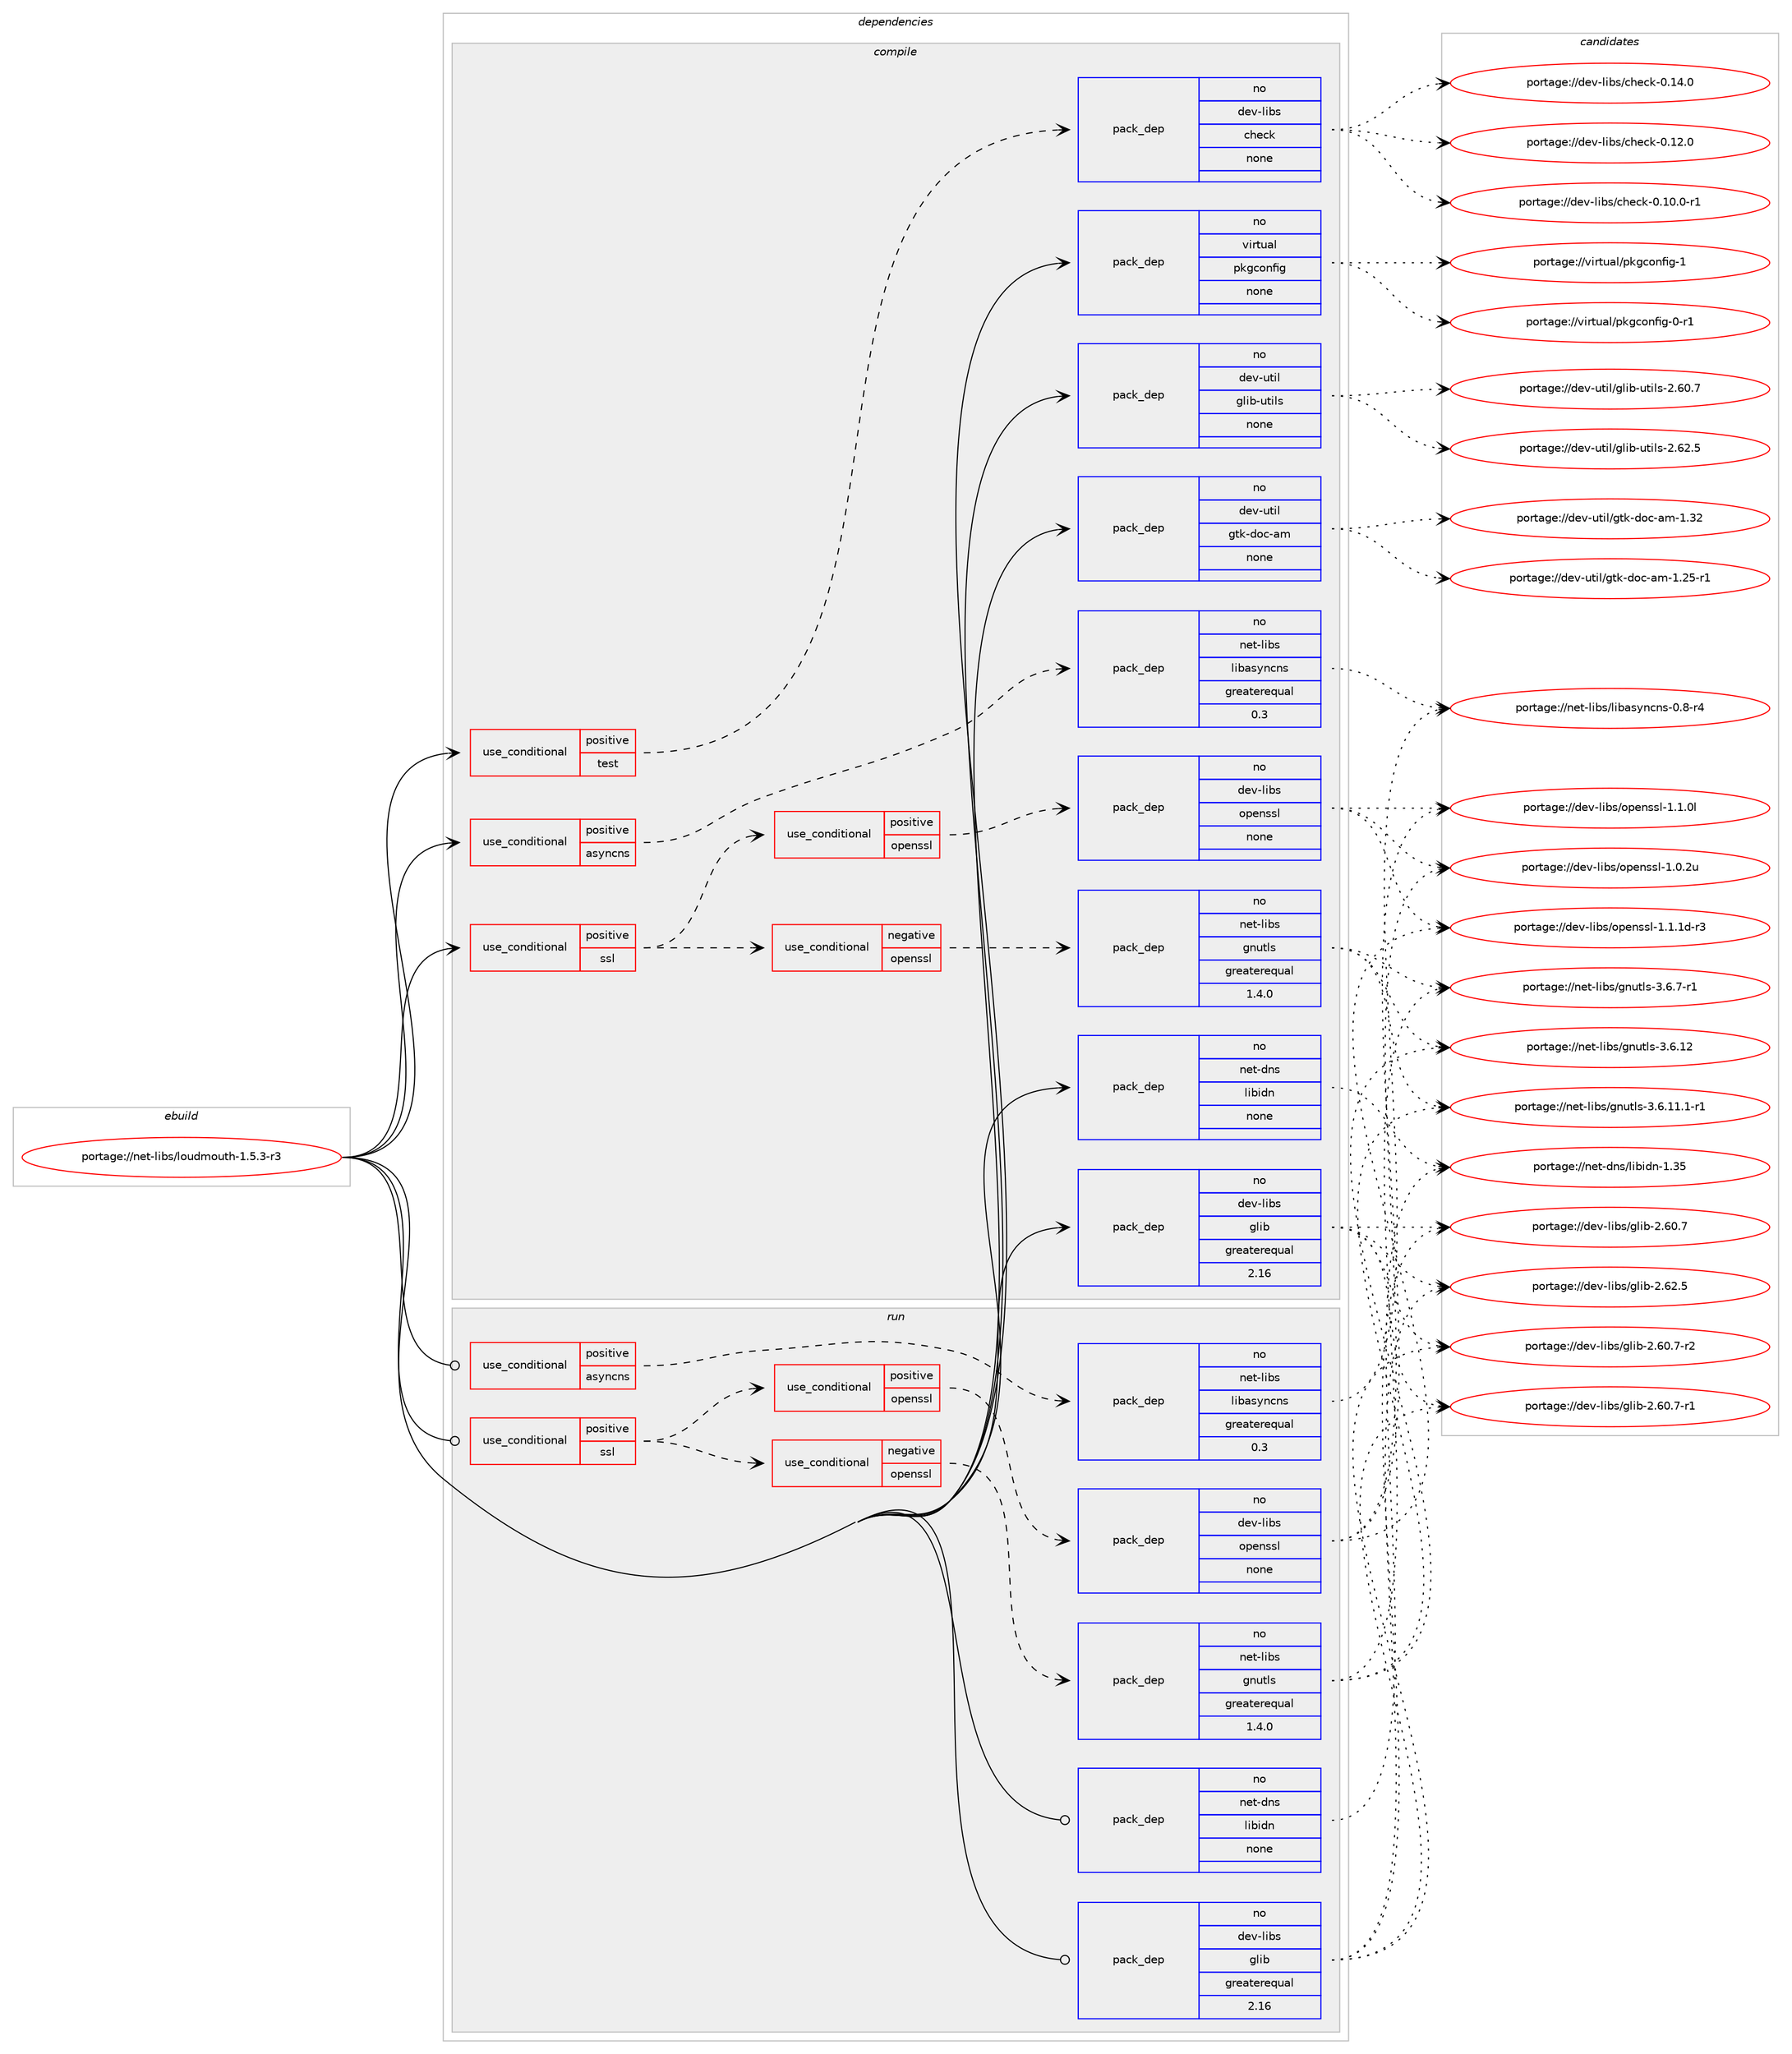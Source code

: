 digraph prolog {

# *************
# Graph options
# *************

newrank=true;
concentrate=true;
compound=true;
graph [rankdir=LR,fontname=Helvetica,fontsize=10,ranksep=1.5];#, ranksep=2.5, nodesep=0.2];
edge  [arrowhead=vee];
node  [fontname=Helvetica,fontsize=10];

# **********
# The ebuild
# **********

subgraph cluster_leftcol {
color=gray;
rank=same;
label=<<i>ebuild</i>>;
id [label="portage://net-libs/loudmouth-1.5.3-r3", color=red, width=4, href="../net-libs/loudmouth-1.5.3-r3.svg"];
}

# ****************
# The dependencies
# ****************

subgraph cluster_midcol {
color=gray;
label=<<i>dependencies</i>>;
subgraph cluster_compile {
fillcolor="#eeeeee";
style=filled;
label=<<i>compile</i>>;
subgraph cond16613 {
dependency79215 [label=<<TABLE BORDER="0" CELLBORDER="1" CELLSPACING="0" CELLPADDING="4"><TR><TD ROWSPAN="3" CELLPADDING="10">use_conditional</TD></TR><TR><TD>positive</TD></TR><TR><TD>asyncns</TD></TR></TABLE>>, shape=none, color=red];
subgraph pack61101 {
dependency79216 [label=<<TABLE BORDER="0" CELLBORDER="1" CELLSPACING="0" CELLPADDING="4" WIDTH="220"><TR><TD ROWSPAN="6" CELLPADDING="30">pack_dep</TD></TR><TR><TD WIDTH="110">no</TD></TR><TR><TD>net-libs</TD></TR><TR><TD>libasyncns</TD></TR><TR><TD>greaterequal</TD></TR><TR><TD>0.3</TD></TR></TABLE>>, shape=none, color=blue];
}
dependency79215:e -> dependency79216:w [weight=20,style="dashed",arrowhead="vee"];
}
id:e -> dependency79215:w [weight=20,style="solid",arrowhead="vee"];
subgraph cond16614 {
dependency79217 [label=<<TABLE BORDER="0" CELLBORDER="1" CELLSPACING="0" CELLPADDING="4"><TR><TD ROWSPAN="3" CELLPADDING="10">use_conditional</TD></TR><TR><TD>positive</TD></TR><TR><TD>ssl</TD></TR></TABLE>>, shape=none, color=red];
subgraph cond16615 {
dependency79218 [label=<<TABLE BORDER="0" CELLBORDER="1" CELLSPACING="0" CELLPADDING="4"><TR><TD ROWSPAN="3" CELLPADDING="10">use_conditional</TD></TR><TR><TD>negative</TD></TR><TR><TD>openssl</TD></TR></TABLE>>, shape=none, color=red];
subgraph pack61102 {
dependency79219 [label=<<TABLE BORDER="0" CELLBORDER="1" CELLSPACING="0" CELLPADDING="4" WIDTH="220"><TR><TD ROWSPAN="6" CELLPADDING="30">pack_dep</TD></TR><TR><TD WIDTH="110">no</TD></TR><TR><TD>net-libs</TD></TR><TR><TD>gnutls</TD></TR><TR><TD>greaterequal</TD></TR><TR><TD>1.4.0</TD></TR></TABLE>>, shape=none, color=blue];
}
dependency79218:e -> dependency79219:w [weight=20,style="dashed",arrowhead="vee"];
}
dependency79217:e -> dependency79218:w [weight=20,style="dashed",arrowhead="vee"];
subgraph cond16616 {
dependency79220 [label=<<TABLE BORDER="0" CELLBORDER="1" CELLSPACING="0" CELLPADDING="4"><TR><TD ROWSPAN="3" CELLPADDING="10">use_conditional</TD></TR><TR><TD>positive</TD></TR><TR><TD>openssl</TD></TR></TABLE>>, shape=none, color=red];
subgraph pack61103 {
dependency79221 [label=<<TABLE BORDER="0" CELLBORDER="1" CELLSPACING="0" CELLPADDING="4" WIDTH="220"><TR><TD ROWSPAN="6" CELLPADDING="30">pack_dep</TD></TR><TR><TD WIDTH="110">no</TD></TR><TR><TD>dev-libs</TD></TR><TR><TD>openssl</TD></TR><TR><TD>none</TD></TR><TR><TD></TD></TR></TABLE>>, shape=none, color=blue];
}
dependency79220:e -> dependency79221:w [weight=20,style="dashed",arrowhead="vee"];
}
dependency79217:e -> dependency79220:w [weight=20,style="dashed",arrowhead="vee"];
}
id:e -> dependency79217:w [weight=20,style="solid",arrowhead="vee"];
subgraph cond16617 {
dependency79222 [label=<<TABLE BORDER="0" CELLBORDER="1" CELLSPACING="0" CELLPADDING="4"><TR><TD ROWSPAN="3" CELLPADDING="10">use_conditional</TD></TR><TR><TD>positive</TD></TR><TR><TD>test</TD></TR></TABLE>>, shape=none, color=red];
subgraph pack61104 {
dependency79223 [label=<<TABLE BORDER="0" CELLBORDER="1" CELLSPACING="0" CELLPADDING="4" WIDTH="220"><TR><TD ROWSPAN="6" CELLPADDING="30">pack_dep</TD></TR><TR><TD WIDTH="110">no</TD></TR><TR><TD>dev-libs</TD></TR><TR><TD>check</TD></TR><TR><TD>none</TD></TR><TR><TD></TD></TR></TABLE>>, shape=none, color=blue];
}
dependency79222:e -> dependency79223:w [weight=20,style="dashed",arrowhead="vee"];
}
id:e -> dependency79222:w [weight=20,style="solid",arrowhead="vee"];
subgraph pack61105 {
dependency79224 [label=<<TABLE BORDER="0" CELLBORDER="1" CELLSPACING="0" CELLPADDING="4" WIDTH="220"><TR><TD ROWSPAN="6" CELLPADDING="30">pack_dep</TD></TR><TR><TD WIDTH="110">no</TD></TR><TR><TD>dev-libs</TD></TR><TR><TD>glib</TD></TR><TR><TD>greaterequal</TD></TR><TR><TD>2.16</TD></TR></TABLE>>, shape=none, color=blue];
}
id:e -> dependency79224:w [weight=20,style="solid",arrowhead="vee"];
subgraph pack61106 {
dependency79225 [label=<<TABLE BORDER="0" CELLBORDER="1" CELLSPACING="0" CELLPADDING="4" WIDTH="220"><TR><TD ROWSPAN="6" CELLPADDING="30">pack_dep</TD></TR><TR><TD WIDTH="110">no</TD></TR><TR><TD>dev-util</TD></TR><TR><TD>glib-utils</TD></TR><TR><TD>none</TD></TR><TR><TD></TD></TR></TABLE>>, shape=none, color=blue];
}
id:e -> dependency79225:w [weight=20,style="solid",arrowhead="vee"];
subgraph pack61107 {
dependency79226 [label=<<TABLE BORDER="0" CELLBORDER="1" CELLSPACING="0" CELLPADDING="4" WIDTH="220"><TR><TD ROWSPAN="6" CELLPADDING="30">pack_dep</TD></TR><TR><TD WIDTH="110">no</TD></TR><TR><TD>dev-util</TD></TR><TR><TD>gtk-doc-am</TD></TR><TR><TD>none</TD></TR><TR><TD></TD></TR></TABLE>>, shape=none, color=blue];
}
id:e -> dependency79226:w [weight=20,style="solid",arrowhead="vee"];
subgraph pack61108 {
dependency79227 [label=<<TABLE BORDER="0" CELLBORDER="1" CELLSPACING="0" CELLPADDING="4" WIDTH="220"><TR><TD ROWSPAN="6" CELLPADDING="30">pack_dep</TD></TR><TR><TD WIDTH="110">no</TD></TR><TR><TD>net-dns</TD></TR><TR><TD>libidn</TD></TR><TR><TD>none</TD></TR><TR><TD></TD></TR></TABLE>>, shape=none, color=blue];
}
id:e -> dependency79227:w [weight=20,style="solid",arrowhead="vee"];
subgraph pack61109 {
dependency79228 [label=<<TABLE BORDER="0" CELLBORDER="1" CELLSPACING="0" CELLPADDING="4" WIDTH="220"><TR><TD ROWSPAN="6" CELLPADDING="30">pack_dep</TD></TR><TR><TD WIDTH="110">no</TD></TR><TR><TD>virtual</TD></TR><TR><TD>pkgconfig</TD></TR><TR><TD>none</TD></TR><TR><TD></TD></TR></TABLE>>, shape=none, color=blue];
}
id:e -> dependency79228:w [weight=20,style="solid",arrowhead="vee"];
}
subgraph cluster_compileandrun {
fillcolor="#eeeeee";
style=filled;
label=<<i>compile and run</i>>;
}
subgraph cluster_run {
fillcolor="#eeeeee";
style=filled;
label=<<i>run</i>>;
subgraph cond16618 {
dependency79229 [label=<<TABLE BORDER="0" CELLBORDER="1" CELLSPACING="0" CELLPADDING="4"><TR><TD ROWSPAN="3" CELLPADDING="10">use_conditional</TD></TR><TR><TD>positive</TD></TR><TR><TD>asyncns</TD></TR></TABLE>>, shape=none, color=red];
subgraph pack61110 {
dependency79230 [label=<<TABLE BORDER="0" CELLBORDER="1" CELLSPACING="0" CELLPADDING="4" WIDTH="220"><TR><TD ROWSPAN="6" CELLPADDING="30">pack_dep</TD></TR><TR><TD WIDTH="110">no</TD></TR><TR><TD>net-libs</TD></TR><TR><TD>libasyncns</TD></TR><TR><TD>greaterequal</TD></TR><TR><TD>0.3</TD></TR></TABLE>>, shape=none, color=blue];
}
dependency79229:e -> dependency79230:w [weight=20,style="dashed",arrowhead="vee"];
}
id:e -> dependency79229:w [weight=20,style="solid",arrowhead="odot"];
subgraph cond16619 {
dependency79231 [label=<<TABLE BORDER="0" CELLBORDER="1" CELLSPACING="0" CELLPADDING="4"><TR><TD ROWSPAN="3" CELLPADDING="10">use_conditional</TD></TR><TR><TD>positive</TD></TR><TR><TD>ssl</TD></TR></TABLE>>, shape=none, color=red];
subgraph cond16620 {
dependency79232 [label=<<TABLE BORDER="0" CELLBORDER="1" CELLSPACING="0" CELLPADDING="4"><TR><TD ROWSPAN="3" CELLPADDING="10">use_conditional</TD></TR><TR><TD>negative</TD></TR><TR><TD>openssl</TD></TR></TABLE>>, shape=none, color=red];
subgraph pack61111 {
dependency79233 [label=<<TABLE BORDER="0" CELLBORDER="1" CELLSPACING="0" CELLPADDING="4" WIDTH="220"><TR><TD ROWSPAN="6" CELLPADDING="30">pack_dep</TD></TR><TR><TD WIDTH="110">no</TD></TR><TR><TD>net-libs</TD></TR><TR><TD>gnutls</TD></TR><TR><TD>greaterequal</TD></TR><TR><TD>1.4.0</TD></TR></TABLE>>, shape=none, color=blue];
}
dependency79232:e -> dependency79233:w [weight=20,style="dashed",arrowhead="vee"];
}
dependency79231:e -> dependency79232:w [weight=20,style="dashed",arrowhead="vee"];
subgraph cond16621 {
dependency79234 [label=<<TABLE BORDER="0" CELLBORDER="1" CELLSPACING="0" CELLPADDING="4"><TR><TD ROWSPAN="3" CELLPADDING="10">use_conditional</TD></TR><TR><TD>positive</TD></TR><TR><TD>openssl</TD></TR></TABLE>>, shape=none, color=red];
subgraph pack61112 {
dependency79235 [label=<<TABLE BORDER="0" CELLBORDER="1" CELLSPACING="0" CELLPADDING="4" WIDTH="220"><TR><TD ROWSPAN="6" CELLPADDING="30">pack_dep</TD></TR><TR><TD WIDTH="110">no</TD></TR><TR><TD>dev-libs</TD></TR><TR><TD>openssl</TD></TR><TR><TD>none</TD></TR><TR><TD></TD></TR></TABLE>>, shape=none, color=blue];
}
dependency79234:e -> dependency79235:w [weight=20,style="dashed",arrowhead="vee"];
}
dependency79231:e -> dependency79234:w [weight=20,style="dashed",arrowhead="vee"];
}
id:e -> dependency79231:w [weight=20,style="solid",arrowhead="odot"];
subgraph pack61113 {
dependency79236 [label=<<TABLE BORDER="0" CELLBORDER="1" CELLSPACING="0" CELLPADDING="4" WIDTH="220"><TR><TD ROWSPAN="6" CELLPADDING="30">pack_dep</TD></TR><TR><TD WIDTH="110">no</TD></TR><TR><TD>dev-libs</TD></TR><TR><TD>glib</TD></TR><TR><TD>greaterequal</TD></TR><TR><TD>2.16</TD></TR></TABLE>>, shape=none, color=blue];
}
id:e -> dependency79236:w [weight=20,style="solid",arrowhead="odot"];
subgraph pack61114 {
dependency79237 [label=<<TABLE BORDER="0" CELLBORDER="1" CELLSPACING="0" CELLPADDING="4" WIDTH="220"><TR><TD ROWSPAN="6" CELLPADDING="30">pack_dep</TD></TR><TR><TD WIDTH="110">no</TD></TR><TR><TD>net-dns</TD></TR><TR><TD>libidn</TD></TR><TR><TD>none</TD></TR><TR><TD></TD></TR></TABLE>>, shape=none, color=blue];
}
id:e -> dependency79237:w [weight=20,style="solid",arrowhead="odot"];
}
}

# **************
# The candidates
# **************

subgraph cluster_choices {
rank=same;
color=gray;
label=<<i>candidates</i>>;

subgraph choice61101 {
color=black;
nodesep=1;
choice110101116451081059811547108105989711512111099110115454846564511452 [label="portage://net-libs/libasyncns-0.8-r4", color=red, width=4,href="../net-libs/libasyncns-0.8-r4.svg"];
dependency79216:e -> choice110101116451081059811547108105989711512111099110115454846564511452:w [style=dotted,weight="100"];
}
subgraph choice61102 {
color=black;
nodesep=1;
choice1101011164510810598115471031101171161081154551465446554511449 [label="portage://net-libs/gnutls-3.6.7-r1", color=red, width=4,href="../net-libs/gnutls-3.6.7-r1.svg"];
choice11010111645108105981154710311011711610811545514654464950 [label="portage://net-libs/gnutls-3.6.12", color=red, width=4,href="../net-libs/gnutls-3.6.12.svg"];
choice1101011164510810598115471031101171161081154551465446494946494511449 [label="portage://net-libs/gnutls-3.6.11.1-r1", color=red, width=4,href="../net-libs/gnutls-3.6.11.1-r1.svg"];
dependency79219:e -> choice1101011164510810598115471031101171161081154551465446554511449:w [style=dotted,weight="100"];
dependency79219:e -> choice11010111645108105981154710311011711610811545514654464950:w [style=dotted,weight="100"];
dependency79219:e -> choice1101011164510810598115471031101171161081154551465446494946494511449:w [style=dotted,weight="100"];
}
subgraph choice61103 {
color=black;
nodesep=1;
choice1001011184510810598115471111121011101151151084549464946491004511451 [label="portage://dev-libs/openssl-1.1.1d-r3", color=red, width=4,href="../dev-libs/openssl-1.1.1d-r3.svg"];
choice100101118451081059811547111112101110115115108454946494648108 [label="portage://dev-libs/openssl-1.1.0l", color=red, width=4,href="../dev-libs/openssl-1.1.0l.svg"];
choice100101118451081059811547111112101110115115108454946484650117 [label="portage://dev-libs/openssl-1.0.2u", color=red, width=4,href="../dev-libs/openssl-1.0.2u.svg"];
dependency79221:e -> choice1001011184510810598115471111121011101151151084549464946491004511451:w [style=dotted,weight="100"];
dependency79221:e -> choice100101118451081059811547111112101110115115108454946494648108:w [style=dotted,weight="100"];
dependency79221:e -> choice100101118451081059811547111112101110115115108454946484650117:w [style=dotted,weight="100"];
}
subgraph choice61104 {
color=black;
nodesep=1;
choice100101118451081059811547991041019910745484649524648 [label="portage://dev-libs/check-0.14.0", color=red, width=4,href="../dev-libs/check-0.14.0.svg"];
choice100101118451081059811547991041019910745484649504648 [label="portage://dev-libs/check-0.12.0", color=red, width=4,href="../dev-libs/check-0.12.0.svg"];
choice1001011184510810598115479910410199107454846494846484511449 [label="portage://dev-libs/check-0.10.0-r1", color=red, width=4,href="../dev-libs/check-0.10.0-r1.svg"];
dependency79223:e -> choice100101118451081059811547991041019910745484649524648:w [style=dotted,weight="100"];
dependency79223:e -> choice100101118451081059811547991041019910745484649504648:w [style=dotted,weight="100"];
dependency79223:e -> choice1001011184510810598115479910410199107454846494846484511449:w [style=dotted,weight="100"];
}
subgraph choice61105 {
color=black;
nodesep=1;
choice1001011184510810598115471031081059845504654504653 [label="portage://dev-libs/glib-2.62.5", color=red, width=4,href="../dev-libs/glib-2.62.5.svg"];
choice10010111845108105981154710310810598455046544846554511450 [label="portage://dev-libs/glib-2.60.7-r2", color=red, width=4,href="../dev-libs/glib-2.60.7-r2.svg"];
choice10010111845108105981154710310810598455046544846554511449 [label="portage://dev-libs/glib-2.60.7-r1", color=red, width=4,href="../dev-libs/glib-2.60.7-r1.svg"];
choice1001011184510810598115471031081059845504654484655 [label="portage://dev-libs/glib-2.60.7", color=red, width=4,href="../dev-libs/glib-2.60.7.svg"];
dependency79224:e -> choice1001011184510810598115471031081059845504654504653:w [style=dotted,weight="100"];
dependency79224:e -> choice10010111845108105981154710310810598455046544846554511450:w [style=dotted,weight="100"];
dependency79224:e -> choice10010111845108105981154710310810598455046544846554511449:w [style=dotted,weight="100"];
dependency79224:e -> choice1001011184510810598115471031081059845504654484655:w [style=dotted,weight="100"];
}
subgraph choice61106 {
color=black;
nodesep=1;
choice1001011184511711610510847103108105984511711610510811545504654504653 [label="portage://dev-util/glib-utils-2.62.5", color=red, width=4,href="../dev-util/glib-utils-2.62.5.svg"];
choice1001011184511711610510847103108105984511711610510811545504654484655 [label="portage://dev-util/glib-utils-2.60.7", color=red, width=4,href="../dev-util/glib-utils-2.60.7.svg"];
dependency79225:e -> choice1001011184511711610510847103108105984511711610510811545504654504653:w [style=dotted,weight="100"];
dependency79225:e -> choice1001011184511711610510847103108105984511711610510811545504654484655:w [style=dotted,weight="100"];
}
subgraph choice61107 {
color=black;
nodesep=1;
choice1001011184511711610510847103116107451001119945971094549465150 [label="portage://dev-util/gtk-doc-am-1.32", color=red, width=4,href="../dev-util/gtk-doc-am-1.32.svg"];
choice10010111845117116105108471031161074510011199459710945494650534511449 [label="portage://dev-util/gtk-doc-am-1.25-r1", color=red, width=4,href="../dev-util/gtk-doc-am-1.25-r1.svg"];
dependency79226:e -> choice1001011184511711610510847103116107451001119945971094549465150:w [style=dotted,weight="100"];
dependency79226:e -> choice10010111845117116105108471031161074510011199459710945494650534511449:w [style=dotted,weight="100"];
}
subgraph choice61108 {
color=black;
nodesep=1;
choice1101011164510011011547108105981051001104549465153 [label="portage://net-dns/libidn-1.35", color=red, width=4,href="../net-dns/libidn-1.35.svg"];
dependency79227:e -> choice1101011164510011011547108105981051001104549465153:w [style=dotted,weight="100"];
}
subgraph choice61109 {
color=black;
nodesep=1;
choice1181051141161179710847112107103991111101021051034549 [label="portage://virtual/pkgconfig-1", color=red, width=4,href="../virtual/pkgconfig-1.svg"];
choice11810511411611797108471121071039911111010210510345484511449 [label="portage://virtual/pkgconfig-0-r1", color=red, width=4,href="../virtual/pkgconfig-0-r1.svg"];
dependency79228:e -> choice1181051141161179710847112107103991111101021051034549:w [style=dotted,weight="100"];
dependency79228:e -> choice11810511411611797108471121071039911111010210510345484511449:w [style=dotted,weight="100"];
}
subgraph choice61110 {
color=black;
nodesep=1;
choice110101116451081059811547108105989711512111099110115454846564511452 [label="portage://net-libs/libasyncns-0.8-r4", color=red, width=4,href="../net-libs/libasyncns-0.8-r4.svg"];
dependency79230:e -> choice110101116451081059811547108105989711512111099110115454846564511452:w [style=dotted,weight="100"];
}
subgraph choice61111 {
color=black;
nodesep=1;
choice1101011164510810598115471031101171161081154551465446554511449 [label="portage://net-libs/gnutls-3.6.7-r1", color=red, width=4,href="../net-libs/gnutls-3.6.7-r1.svg"];
choice11010111645108105981154710311011711610811545514654464950 [label="portage://net-libs/gnutls-3.6.12", color=red, width=4,href="../net-libs/gnutls-3.6.12.svg"];
choice1101011164510810598115471031101171161081154551465446494946494511449 [label="portage://net-libs/gnutls-3.6.11.1-r1", color=red, width=4,href="../net-libs/gnutls-3.6.11.1-r1.svg"];
dependency79233:e -> choice1101011164510810598115471031101171161081154551465446554511449:w [style=dotted,weight="100"];
dependency79233:e -> choice11010111645108105981154710311011711610811545514654464950:w [style=dotted,weight="100"];
dependency79233:e -> choice1101011164510810598115471031101171161081154551465446494946494511449:w [style=dotted,weight="100"];
}
subgraph choice61112 {
color=black;
nodesep=1;
choice1001011184510810598115471111121011101151151084549464946491004511451 [label="portage://dev-libs/openssl-1.1.1d-r3", color=red, width=4,href="../dev-libs/openssl-1.1.1d-r3.svg"];
choice100101118451081059811547111112101110115115108454946494648108 [label="portage://dev-libs/openssl-1.1.0l", color=red, width=4,href="../dev-libs/openssl-1.1.0l.svg"];
choice100101118451081059811547111112101110115115108454946484650117 [label="portage://dev-libs/openssl-1.0.2u", color=red, width=4,href="../dev-libs/openssl-1.0.2u.svg"];
dependency79235:e -> choice1001011184510810598115471111121011101151151084549464946491004511451:w [style=dotted,weight="100"];
dependency79235:e -> choice100101118451081059811547111112101110115115108454946494648108:w [style=dotted,weight="100"];
dependency79235:e -> choice100101118451081059811547111112101110115115108454946484650117:w [style=dotted,weight="100"];
}
subgraph choice61113 {
color=black;
nodesep=1;
choice1001011184510810598115471031081059845504654504653 [label="portage://dev-libs/glib-2.62.5", color=red, width=4,href="../dev-libs/glib-2.62.5.svg"];
choice10010111845108105981154710310810598455046544846554511450 [label="portage://dev-libs/glib-2.60.7-r2", color=red, width=4,href="../dev-libs/glib-2.60.7-r2.svg"];
choice10010111845108105981154710310810598455046544846554511449 [label="portage://dev-libs/glib-2.60.7-r1", color=red, width=4,href="../dev-libs/glib-2.60.7-r1.svg"];
choice1001011184510810598115471031081059845504654484655 [label="portage://dev-libs/glib-2.60.7", color=red, width=4,href="../dev-libs/glib-2.60.7.svg"];
dependency79236:e -> choice1001011184510810598115471031081059845504654504653:w [style=dotted,weight="100"];
dependency79236:e -> choice10010111845108105981154710310810598455046544846554511450:w [style=dotted,weight="100"];
dependency79236:e -> choice10010111845108105981154710310810598455046544846554511449:w [style=dotted,weight="100"];
dependency79236:e -> choice1001011184510810598115471031081059845504654484655:w [style=dotted,weight="100"];
}
subgraph choice61114 {
color=black;
nodesep=1;
choice1101011164510011011547108105981051001104549465153 [label="portage://net-dns/libidn-1.35", color=red, width=4,href="../net-dns/libidn-1.35.svg"];
dependency79237:e -> choice1101011164510011011547108105981051001104549465153:w [style=dotted,weight="100"];
}
}

}
